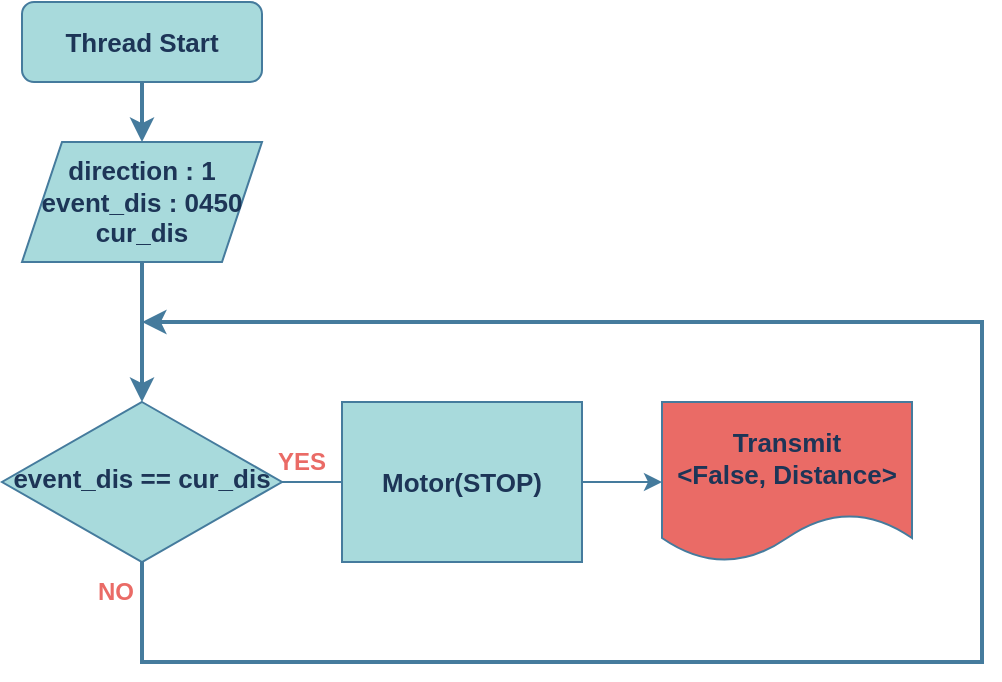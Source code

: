 <mxfile version="20.4.0" type="github">
  <diagram id="C5RBs43oDa-KdzZeNtuy" name="Page-1">
    <mxGraphModel dx="827" dy="456" grid="0" gridSize="10" guides="1" tooltips="1" connect="1" arrows="1" fold="1" page="1" pageScale="1" pageWidth="827" pageHeight="1169" background="none" math="0" shadow="0">
      <root>
        <mxCell id="WIyWlLk6GJQsqaUBKTNV-0" />
        <mxCell id="WIyWlLk6GJQsqaUBKTNV-1" parent="WIyWlLk6GJQsqaUBKTNV-0" />
        <mxCell id="2OiApjONrSrlpGDyl3RG-17" style="edgeStyle=orthogonalEdgeStyle;rounded=0;orthogonalLoop=1;jettySize=auto;html=1;exitX=0.5;exitY=1;exitDx=0;exitDy=0;entryX=0.5;entryY=0;entryDx=0;entryDy=0;labelBackgroundColor=#F1FAEE;strokeColor=#457B9D;fontColor=#1D3557;strokeWidth=2;" edge="1" parent="WIyWlLk6GJQsqaUBKTNV-1" source="WIyWlLk6GJQsqaUBKTNV-3" target="2OiApjONrSrlpGDyl3RG-0">
          <mxGeometry relative="1" as="geometry">
            <mxPoint x="219.667" y="140" as="targetPoint" />
          </mxGeometry>
        </mxCell>
        <mxCell id="WIyWlLk6GJQsqaUBKTNV-3" value="Thread Start" style="rounded=1;whiteSpace=wrap;html=1;fontSize=13;glass=0;strokeWidth=1;shadow=0;fillColor=#A8DADC;strokeColor=#457B9D;fontColor=#1D3557;fontStyle=1" parent="WIyWlLk6GJQsqaUBKTNV-1" vertex="1">
          <mxGeometry x="160" y="80" width="120" height="40" as="geometry" />
        </mxCell>
        <mxCell id="2OiApjONrSrlpGDyl3RG-6" style="edgeStyle=orthogonalEdgeStyle;rounded=0;orthogonalLoop=1;jettySize=auto;html=1;exitX=0.5;exitY=1;exitDx=0;exitDy=0;labelBackgroundColor=#F1FAEE;strokeColor=#457B9D;fontColor=#1D3557;strokeWidth=2;" edge="1" parent="WIyWlLk6GJQsqaUBKTNV-1" source="WIyWlLk6GJQsqaUBKTNV-10">
          <mxGeometry relative="1" as="geometry">
            <mxPoint x="220" y="240" as="targetPoint" />
            <Array as="points">
              <mxPoint x="220" y="410" />
              <mxPoint x="640" y="410" />
              <mxPoint x="640" y="240" />
            </Array>
          </mxGeometry>
        </mxCell>
        <mxCell id="2OiApjONrSrlpGDyl3RG-13" style="edgeStyle=orthogonalEdgeStyle;rounded=0;orthogonalLoop=1;jettySize=auto;html=1;exitX=1;exitY=0.5;exitDx=0;exitDy=0;entryX=0;entryY=0.5;entryDx=0;entryDy=0;labelBackgroundColor=#F1FAEE;strokeColor=#457B9D;fontColor=#1D3557;" edge="1" parent="WIyWlLk6GJQsqaUBKTNV-1" source="WIyWlLk6GJQsqaUBKTNV-10" target="2OiApjONrSrlpGDyl3RG-9">
          <mxGeometry relative="1" as="geometry" />
        </mxCell>
        <mxCell id="WIyWlLk6GJQsqaUBKTNV-10" value="event_dis == cur_dis" style="rhombus;whiteSpace=wrap;html=1;shadow=0;fontFamily=Helvetica;fontSize=13;align=center;strokeWidth=1;spacing=6;spacingTop=-4;fillColor=#A8DADC;strokeColor=#457B9D;fontColor=#1D3557;fontStyle=1" parent="WIyWlLk6GJQsqaUBKTNV-1" vertex="1">
          <mxGeometry x="150" y="280" width="140" height="80" as="geometry" />
        </mxCell>
        <mxCell id="2OiApjONrSrlpGDyl3RG-2" style="edgeStyle=orthogonalEdgeStyle;rounded=0;orthogonalLoop=1;jettySize=auto;html=1;exitX=0.5;exitY=1;exitDx=0;exitDy=0;entryX=0.5;entryY=0;entryDx=0;entryDy=0;labelBackgroundColor=#F1FAEE;strokeColor=#457B9D;fontColor=#1D3557;strokeWidth=2;" edge="1" parent="WIyWlLk6GJQsqaUBKTNV-1" source="2OiApjONrSrlpGDyl3RG-0" target="WIyWlLk6GJQsqaUBKTNV-10">
          <mxGeometry relative="1" as="geometry" />
        </mxCell>
        <mxCell id="2OiApjONrSrlpGDyl3RG-9" value="Transmit&lt;br style=&quot;font-size: 13px;&quot;&gt;&amp;lt;False, Distance&amp;gt;" style="shape=document;whiteSpace=wrap;html=1;boundedLbl=1;labelBackgroundColor=none;fillColor=#EA6B66;strokeColor=#457B9D;fontColor=#1D3557;fontStyle=1;fontSize=13;" vertex="1" parent="WIyWlLk6GJQsqaUBKTNV-1">
          <mxGeometry x="480" y="280" width="125" height="80" as="geometry" />
        </mxCell>
        <mxCell id="2OiApjONrSrlpGDyl3RG-7" value="Motor(STOP)" style="rounded=0;whiteSpace=wrap;html=1;labelBackgroundColor=none;fillColor=#A8DADC;strokeColor=#457B9D;fontColor=#1D3557;fontStyle=1;fontSize=13;" vertex="1" parent="WIyWlLk6GJQsqaUBKTNV-1">
          <mxGeometry x="320" y="280" width="120" height="80" as="geometry" />
        </mxCell>
        <mxCell id="2OiApjONrSrlpGDyl3RG-14" value="YES" style="text;html=1;strokeColor=none;fillColor=none;align=center;verticalAlign=middle;whiteSpace=wrap;rounded=0;labelBackgroundColor=none;fontColor=#EA6B66;fontStyle=1" vertex="1" parent="WIyWlLk6GJQsqaUBKTNV-1">
          <mxGeometry x="270" y="295" width="60" height="30" as="geometry" />
        </mxCell>
        <mxCell id="2OiApjONrSrlpGDyl3RG-15" value="NO" style="text;html=1;strokeColor=none;fillColor=none;align=center;verticalAlign=middle;whiteSpace=wrap;rounded=0;labelBackgroundColor=none;fontColor=#EA6B66;fontStyle=1" vertex="1" parent="WIyWlLk6GJQsqaUBKTNV-1">
          <mxGeometry x="177" y="360" width="60" height="30" as="geometry" />
        </mxCell>
        <mxCell id="2OiApjONrSrlpGDyl3RG-0" value="direction : 1&lt;br style=&quot;font-size: 13px;&quot;&gt;event_dis : 0450&lt;br style=&quot;font-size: 13px;&quot;&gt;cur_dis" style="shape=parallelogram;perimeter=parallelogramPerimeter;whiteSpace=wrap;html=1;fixedSize=1;fillColor=#A8DADC;strokeColor=#457B9D;fontColor=#1D3557;fontStyle=1;fontSize=13;" vertex="1" parent="WIyWlLk6GJQsqaUBKTNV-1">
          <mxGeometry x="160" y="150" width="120" height="60" as="geometry" />
        </mxCell>
      </root>
    </mxGraphModel>
  </diagram>
</mxfile>
